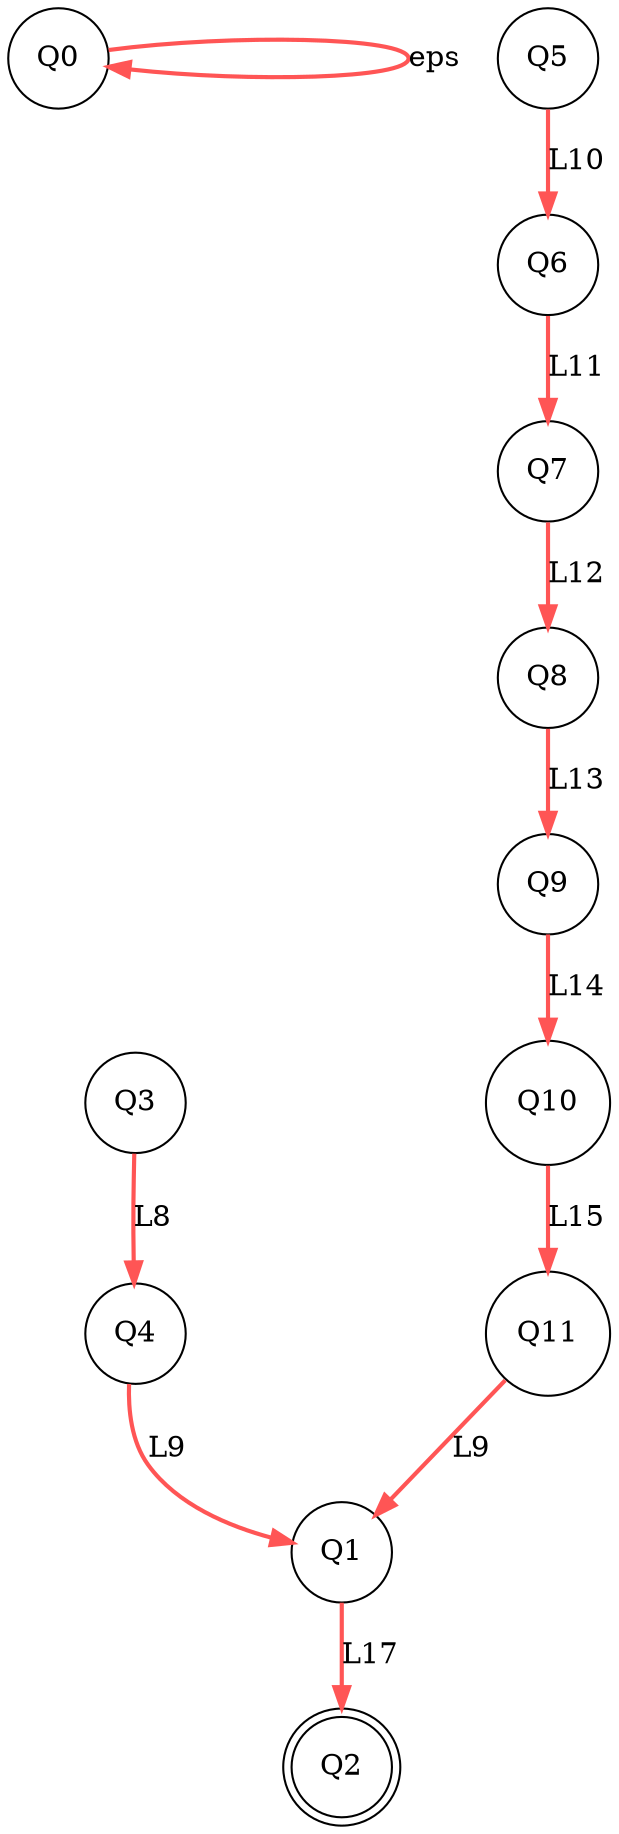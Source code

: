 digraph G {
  nodesep = 2.0;
  edge [color="#ff5555"];
  Q0 -> Q0 [style=bold,label="eps"];
  Q1 -> Q2 [style=bold,label="L17"];
  Q3 -> Q4 [style=bold,label="L8"];
  Q4 -> Q1 [style=bold,label="L9"];
  Q5 -> Q6 [style=bold,label="L10"];
  Q6 -> Q7 [style=bold,label="L11"];
  Q7 -> Q8 [style=bold,label="L12"];
  Q8 -> Q9 [style=bold,label="L13"];
  Q9 -> Q10 [style=bold,label="L14"];
  Q10 -> Q11 [style=bold,label="L15"];
  Q11 -> Q1 [style=bold,label="L9"];
  Q0 [shape=circle];
  Q1 [shape=circle];
  Q2 [shape=circle,peripheries=2];
  Q3 [shape=circle];
  Q4 [shape=circle];
  Q5 [shape=circle];
  Q6 [shape=circle];
  Q7 [shape=circle];
  Q8 [shape=circle];
  Q9 [shape=circle];
  Q10 [shape=circle];
  Q11 [shape=circle];
}
